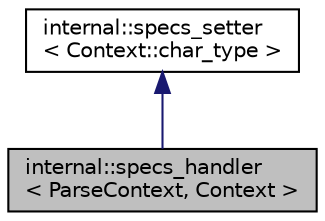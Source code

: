 digraph "internal::specs_handler&lt; ParseContext, Context &gt;"
{
  edge [fontname="Helvetica",fontsize="10",labelfontname="Helvetica",labelfontsize="10"];
  node [fontname="Helvetica",fontsize="10",shape=record];
  Node0 [label="internal::specs_handler\l\< ParseContext, Context \>",height=0.2,width=0.4,color="black", fillcolor="grey75", style="filled", fontcolor="black"];
  Node1 -> Node0 [dir="back",color="midnightblue",fontsize="10",style="solid",fontname="Helvetica"];
  Node1 [label="internal::specs_setter\l\< Context::char_type \>",height=0.2,width=0.4,color="black", fillcolor="white", style="filled",URL="$classinternal_1_1specs__setter.html"];
}
